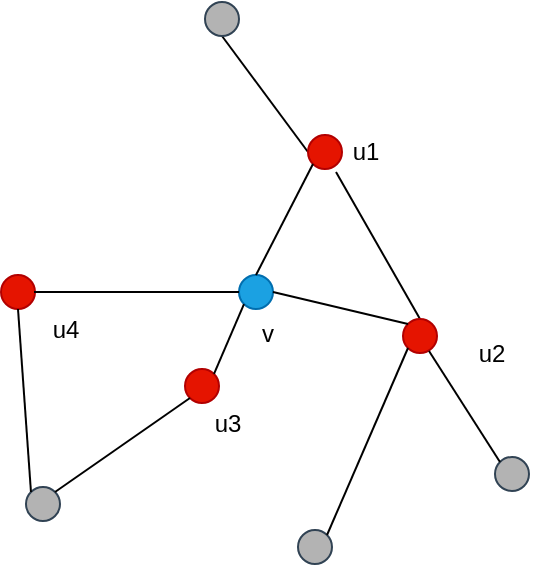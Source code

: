 <mxfile version="12.1.0" type="device" pages="1"><diagram id="8lHQUhFDbBRp9TCkwuyt" name="Page-1"><mxGraphModel dx="1280" dy="987" grid="0" gridSize="10" guides="1" tooltips="1" connect="1" arrows="1" fold="1" page="1" pageScale="1" pageWidth="827" pageHeight="1169" math="0" shadow="0"><root><mxCell id="0"/><mxCell id="1" parent="0"/><mxCell id="Z_ma3d0Tp1omMWFd6y03-43" value="" style="endArrow=none;html=1;exitX=0.5;exitY=0;exitDx=0;exitDy=0;" edge="1" parent="1" source="Z_ma3d0Tp1omMWFd6y03-31"><mxGeometry width="50" height="50" relative="1" as="geometry"><mxPoint x="231" y="204" as="sourcePoint"/><mxPoint x="195" y="164" as="targetPoint"/></mxGeometry></mxCell><mxCell id="Z_ma3d0Tp1omMWFd6y03-38" value="" style="endArrow=none;html=1;exitX=0;exitY=0.5;exitDx=0;exitDy=0;entryX=0.5;entryY=1;entryDx=0;entryDy=0;" edge="1" parent="1" source="Z_ma3d0Tp1omMWFd6y03-33" target="Z_ma3d0Tp1omMWFd6y03-37"><mxGeometry width="50" height="50" relative="1" as="geometry"><mxPoint x="56" y="171" as="sourcePoint"/><mxPoint x="106" y="121" as="targetPoint"/></mxGeometry></mxCell><mxCell id="Z_ma3d0Tp1omMWFd6y03-14" value="" style="group" vertex="1" connectable="0" parent="1"><mxGeometry x="221.5" y="253.5" width="71" height="20" as="geometry"/></mxCell><mxCell id="Z_ma3d0Tp1omMWFd6y03-31" value="" style="ellipse;whiteSpace=wrap;html=1;aspect=fixed;fillColor=#e51400;strokeColor=#B20000;fontColor=#ffffff;" vertex="1" parent="Z_ma3d0Tp1omMWFd6y03-14"><mxGeometry x="7" y="-16" width="17" height="17" as="geometry"/></mxCell><mxCell id="Z_ma3d0Tp1omMWFd6y03-52" value="u2" style="text;html=1;strokeColor=none;fillColor=none;align=center;verticalAlign=middle;whiteSpace=wrap;rounded=0;" vertex="1" parent="Z_ma3d0Tp1omMWFd6y03-14"><mxGeometry x="31" y="-9" width="40" height="20" as="geometry"/></mxCell><mxCell id="Z_ma3d0Tp1omMWFd6y03-29" value="" style="ellipse;whiteSpace=wrap;html=1;aspect=fixed;fillColor=#1ba1e2;strokeColor=#006EAF;fontColor=#ffffff;" vertex="1" parent="1"><mxGeometry x="146.5" y="215.5" width="17" height="17" as="geometry"/></mxCell><mxCell id="Z_ma3d0Tp1omMWFd6y03-30" value="" style="ellipse;whiteSpace=wrap;html=1;aspect=fixed;fillColor=#e51400;strokeColor=#B20000;fontColor=#ffffff;" vertex="1" parent="1"><mxGeometry x="119.5" y="262.5" width="17" height="17" as="geometry"/></mxCell><mxCell id="Z_ma3d0Tp1omMWFd6y03-32" value="" style="ellipse;whiteSpace=wrap;html=1;aspect=fixed;fillColor=#e51400;strokeColor=#B20000;fontColor=#ffffff;" vertex="1" parent="1"><mxGeometry x="27.5" y="215.5" width="17" height="17" as="geometry"/></mxCell><mxCell id="Z_ma3d0Tp1omMWFd6y03-33" value="" style="ellipse;whiteSpace=wrap;html=1;aspect=fixed;fillColor=#e51400;strokeColor=#B20000;fontColor=#ffffff;" vertex="1" parent="1"><mxGeometry x="181" y="145.5" width="17" height="17" as="geometry"/></mxCell><mxCell id="Z_ma3d0Tp1omMWFd6y03-34" value="" style="ellipse;whiteSpace=wrap;html=1;aspect=fixed;fillColor=#B3B3B3;strokeColor=#314354;fontColor=#ffffff;" vertex="1" parent="1"><mxGeometry x="40" y="321.5" width="17" height="17" as="geometry"/></mxCell><mxCell id="Z_ma3d0Tp1omMWFd6y03-35" value="" style="ellipse;whiteSpace=wrap;html=1;aspect=fixed;fillColor=#B3B3B3;strokeColor=#314354;fontColor=#ffffff;" vertex="1" parent="1"><mxGeometry x="176" y="343" width="17" height="17" as="geometry"/></mxCell><mxCell id="Z_ma3d0Tp1omMWFd6y03-36" value="" style="ellipse;whiteSpace=wrap;html=1;aspect=fixed;fillColor=#B3B3B3;strokeColor=#314354;fontColor=#ffffff;" vertex="1" parent="1"><mxGeometry x="274.5" y="306.5" width="17" height="17" as="geometry"/></mxCell><mxCell id="Z_ma3d0Tp1omMWFd6y03-37" value="" style="ellipse;whiteSpace=wrap;html=1;aspect=fixed;fillColor=#B3B3B3;strokeColor=#314354;fontColor=#ffffff;" vertex="1" parent="1"><mxGeometry x="129.5" y="79" width="17" height="17" as="geometry"/></mxCell><mxCell id="Z_ma3d0Tp1omMWFd6y03-39" value="" style="endArrow=none;html=1;exitX=0;exitY=0.5;exitDx=0;exitDy=0;entryX=0.971;entryY=0.5;entryDx=0;entryDy=0;entryPerimeter=0;" edge="1" parent="1" source="Z_ma3d0Tp1omMWFd6y03-29" target="Z_ma3d0Tp1omMWFd6y03-32"><mxGeometry width="50" height="50" relative="1" as="geometry"><mxPoint x="191" y="164" as="sourcePoint"/><mxPoint x="148" y="106" as="targetPoint"/></mxGeometry></mxCell><mxCell id="Z_ma3d0Tp1omMWFd6y03-40" value="" style="endArrow=none;html=1;exitX=0.5;exitY=0;exitDx=0;exitDy=0;entryX=0;entryY=1;entryDx=0;entryDy=0;" edge="1" parent="1" source="Z_ma3d0Tp1omMWFd6y03-29" target="Z_ma3d0Tp1omMWFd6y03-33"><mxGeometry width="50" height="50" relative="1" as="geometry"><mxPoint x="201" y="174" as="sourcePoint"/><mxPoint x="158" y="116" as="targetPoint"/></mxGeometry></mxCell><mxCell id="Z_ma3d0Tp1omMWFd6y03-41" value="" style="endArrow=none;html=1;exitX=0;exitY=0;exitDx=0;exitDy=0;entryX=1;entryY=0.5;entryDx=0;entryDy=0;" edge="1" parent="1" source="Z_ma3d0Tp1omMWFd6y03-31" target="Z_ma3d0Tp1omMWFd6y03-29"><mxGeometry width="50" height="50" relative="1" as="geometry"><mxPoint x="211" y="184" as="sourcePoint"/><mxPoint x="168" y="126" as="targetPoint"/></mxGeometry></mxCell><mxCell id="Z_ma3d0Tp1omMWFd6y03-42" value="" style="endArrow=none;html=1;exitX=1;exitY=0;exitDx=0;exitDy=0;entryX=0;entryY=1;entryDx=0;entryDy=0;" edge="1" parent="1" source="Z_ma3d0Tp1omMWFd6y03-30" target="Z_ma3d0Tp1omMWFd6y03-29"><mxGeometry width="50" height="50" relative="1" as="geometry"><mxPoint x="221" y="194" as="sourcePoint"/><mxPoint x="178" y="136" as="targetPoint"/></mxGeometry></mxCell><mxCell id="Z_ma3d0Tp1omMWFd6y03-44" value="" style="endArrow=none;html=1;exitX=0;exitY=0;exitDx=0;exitDy=0;entryX=0.5;entryY=0;entryDx=0;entryDy=0;" edge="1" parent="1" source="Z_ma3d0Tp1omMWFd6y03-36"><mxGeometry width="50" height="50" relative="1" as="geometry"><mxPoint x="241" y="214" as="sourcePoint"/><mxPoint x="241.5" y="253.5" as="targetPoint"/></mxGeometry></mxCell><mxCell id="Z_ma3d0Tp1omMWFd6y03-45" value="" style="endArrow=none;html=1;exitX=0;exitY=1;exitDx=0;exitDy=0;entryX=1;entryY=0;entryDx=0;entryDy=0;" edge="1" parent="1" source="Z_ma3d0Tp1omMWFd6y03-31" target="Z_ma3d0Tp1omMWFd6y03-35"><mxGeometry width="50" height="50" relative="1" as="geometry"><mxPoint x="251" y="224" as="sourcePoint"/><mxPoint x="208" y="166" as="targetPoint"/></mxGeometry></mxCell><mxCell id="Z_ma3d0Tp1omMWFd6y03-46" value="" style="endArrow=none;html=1;exitX=0;exitY=1;exitDx=0;exitDy=0;entryX=1;entryY=0;entryDx=0;entryDy=0;" edge="1" parent="1" source="Z_ma3d0Tp1omMWFd6y03-30" target="Z_ma3d0Tp1omMWFd6y03-34"><mxGeometry width="50" height="50" relative="1" as="geometry"><mxPoint x="261" y="234" as="sourcePoint"/><mxPoint x="218" y="176" as="targetPoint"/></mxGeometry></mxCell><mxCell id="Z_ma3d0Tp1omMWFd6y03-47" value="" style="endArrow=none;html=1;exitX=0;exitY=0;exitDx=0;exitDy=0;entryX=0.5;entryY=1;entryDx=0;entryDy=0;" edge="1" parent="1" source="Z_ma3d0Tp1omMWFd6y03-34" target="Z_ma3d0Tp1omMWFd6y03-32"><mxGeometry width="50" height="50" relative="1" as="geometry"><mxPoint x="271" y="244" as="sourcePoint"/><mxPoint x="228" y="186" as="targetPoint"/></mxGeometry></mxCell><mxCell id="Z_ma3d0Tp1omMWFd6y03-50" value="v" style="text;html=1;strokeColor=none;fillColor=none;align=center;verticalAlign=middle;whiteSpace=wrap;rounded=0;" vertex="1" parent="1"><mxGeometry x="141" y="234.5" width="40" height="20" as="geometry"/></mxCell><mxCell id="Z_ma3d0Tp1omMWFd6y03-51" value="u1" style="text;html=1;strokeColor=none;fillColor=none;align=center;verticalAlign=middle;whiteSpace=wrap;rounded=0;" vertex="1" parent="1"><mxGeometry x="189.5" y="144" width="40" height="20" as="geometry"/></mxCell><mxCell id="Z_ma3d0Tp1omMWFd6y03-53" value="u3&lt;span style=&quot;font-family: &amp;#34;helvetica&amp;#34; , &amp;#34;arial&amp;#34; , sans-serif ; font-size: 0px ; white-space: nowrap&quot;&gt;%3CmxGraphModel%3E%3Croot%3E%3CmxCell%20id%3D%220%22%2F%3E%3CmxCell%20id%3D%221%22%20parent%3D%220%22%2F%3E%3CmxCell%20id%3D%222%22%20value%3D%22u1%22%20style%3D%22text%3Bhtml%3D1%3BstrokeColor%3Dnone%3BfillColor%3Dnone%3Balign%3Dcenter%3BverticalAlign%3Dmiddle%3BwhiteSpace%3Dwrap%3Brounded%3D0%3B%22%20vertex%3D%221%22%20parent%3D%221%22%3E%3CmxGeometry%20x%3D%22189.5%22%20y%3D%22144%22%20width%3D%2240%22%20height%3D%2220%22%20as%3D%22geometry%22%2F%3E%3C%2FmxCell%3E%3C%2Froot%3E%3C%2FmxGraphModel%3E&lt;/span&gt;&lt;span style=&quot;font-family: &amp;#34;helvetica&amp;#34; , &amp;#34;arial&amp;#34; , sans-serif ; font-size: 0px ; white-space: nowrap&quot;&gt;%3CmxGraphModel%3E%3Croot%3E%3CmxCell%20id%3D%220%22%2F%3E%3CmxCell%20id%3D%221%22%20parent%3D%220%22%2F%3E%3CmxCell%20id%3D%222%22%20value%3D%22u1%22%20style%3D%22text%3Bhtml%3D1%3BstrokeColor%3Dnone%3BfillColor%3Dnone%3Balign%3Dcenter%3BverticalAlign%3Dmiddle%3BwhiteSpace%3Dwrap%3Brounded%3D0%3B%22%20vertex%3D%221%22%20parent%3D%221%22%3E%3CmxGeometry%20x%3D%22189.5%22%20y%3D%22144%22%20width%3D%2240%22%20height%3D%2220%22%20as%3D%22geometry%22%2F%3E%3C%2FmxCell%3E%3C%2Froot%3E%3C%2FmxGraphModel%3E&lt;/span&gt;" style="text;html=1;strokeColor=none;fillColor=none;align=center;verticalAlign=middle;whiteSpace=wrap;rounded=0;" vertex="1" parent="1"><mxGeometry x="121" y="279.5" width="40" height="20" as="geometry"/></mxCell><mxCell id="Z_ma3d0Tp1omMWFd6y03-54" value="u4" style="text;html=1;strokeColor=none;fillColor=none;align=center;verticalAlign=middle;whiteSpace=wrap;rounded=0;" vertex="1" parent="1"><mxGeometry x="40" y="232.5" width="40" height="20" as="geometry"/></mxCell></root></mxGraphModel></diagram></mxfile>